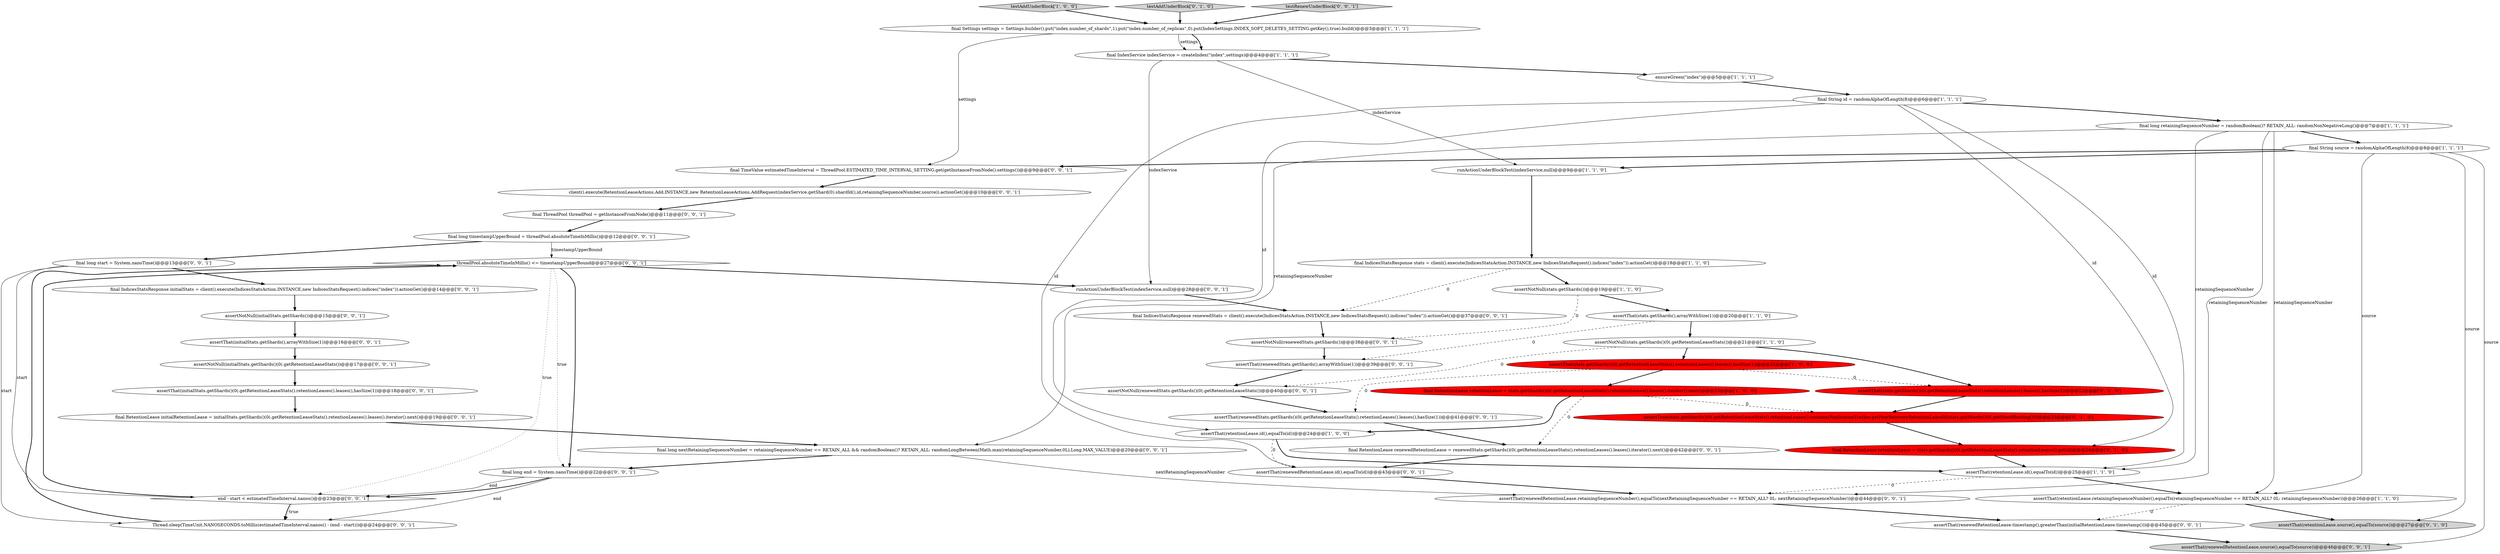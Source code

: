 digraph {
16 [style = filled, label = "testAddUnderBlock['1', '0', '0']", fillcolor = lightgray, shape = diamond image = "AAA0AAABBB1BBB"];
44 [style = filled, label = "assertThat(renewedRetentionLease.id(),equalTo(id))@@@43@@@['0', '0', '1']", fillcolor = white, shape = ellipse image = "AAA0AAABBB3BBB"];
14 [style = filled, label = "final Settings settings = Settings.builder().put(\"index.number_of_shards\",1).put(\"index.number_of_replicas\",0).put(IndexSettings.INDEX_SOFT_DELETES_SETTING.getKey(),true).build()@@@3@@@['1', '1', '1']", fillcolor = white, shape = ellipse image = "AAA0AAABBB1BBB"];
37 [style = filled, label = "assertThat(renewedRetentionLease.retainingSequenceNumber(),equalTo(nextRetainingSequenceNumber == RETAIN_ALL? 0L: nextRetainingSequenceNumber))@@@44@@@['0', '0', '1']", fillcolor = white, shape = ellipse image = "AAA0AAABBB3BBB"];
43 [style = filled, label = "final long timestampUpperBound = threadPool.absoluteTimeInMillis()@@@12@@@['0', '0', '1']", fillcolor = white, shape = ellipse image = "AAA0AAABBB3BBB"];
22 [style = filled, label = "threadPool.absoluteTimeInMillis() <= timestampUpperBound@@@27@@@['0', '0', '1']", fillcolor = white, shape = diamond image = "AAA0AAABBB3BBB"];
20 [style = filled, label = "assertThat(stats.getShards()(0(.getRetentionLeaseStats().retentionLeases().leases(),hasSize(2))@@@22@@@['0', '1', '0']", fillcolor = red, shape = ellipse image = "AAA1AAABBB2BBB"];
3 [style = filled, label = "assertThat(retentionLease.id(),equalTo(id))@@@24@@@['1', '0', '0']", fillcolor = white, shape = ellipse image = "AAA0AAABBB1BBB"];
2 [style = filled, label = "final long retainingSequenceNumber = randomBoolean()? RETAIN_ALL: randomNonNegativeLong()@@@7@@@['1', '1', '1']", fillcolor = white, shape = ellipse image = "AAA0AAABBB1BBB"];
29 [style = filled, label = "assertThat(renewedRetentionLease.timestamp(),greaterThan(initialRetentionLease.timestamp()))@@@45@@@['0', '0', '1']", fillcolor = white, shape = ellipse image = "AAA0AAABBB3BBB"];
42 [style = filled, label = "assertNotNull(renewedStats.getShards()(0(.getRetentionLeaseStats())@@@40@@@['0', '0', '1']", fillcolor = white, shape = ellipse image = "AAA0AAABBB3BBB"];
13 [style = filled, label = "assertThat(retentionLease.retainingSequenceNumber(),equalTo(retainingSequenceNumber == RETAIN_ALL? 0L: retainingSequenceNumber))@@@26@@@['1', '1', '0']", fillcolor = white, shape = ellipse image = "AAA0AAABBB1BBB"];
47 [style = filled, label = "final IndicesStatsResponse renewedStats = client().execute(IndicesStatsAction.INSTANCE,new IndicesStatsRequest().indices(\"index\")).actionGet()@@@37@@@['0', '0', '1']", fillcolor = white, shape = ellipse image = "AAA0AAABBB3BBB"];
6 [style = filled, label = "final String id = randomAlphaOfLength(8)@@@6@@@['1', '1', '1']", fillcolor = white, shape = ellipse image = "AAA0AAABBB1BBB"];
8 [style = filled, label = "final String source = randomAlphaOfLength(8)@@@8@@@['1', '1', '1']", fillcolor = white, shape = ellipse image = "AAA0AAABBB1BBB"];
21 [style = filled, label = "assertThat(retentionLease.source(),equalTo(source))@@@27@@@['0', '1', '0']", fillcolor = lightgray, shape = ellipse image = "AAA0AAABBB2BBB"];
30 [style = filled, label = "assertThat(initialStats.getShards(),arrayWithSize(1))@@@16@@@['0', '0', '1']", fillcolor = white, shape = ellipse image = "AAA0AAABBB3BBB"];
7 [style = filled, label = "ensureGreen(\"index\")@@@5@@@['1', '1', '1']", fillcolor = white, shape = ellipse image = "AAA0AAABBB1BBB"];
48 [style = filled, label = "assertNotNull(initialStats.getShards())@@@15@@@['0', '0', '1']", fillcolor = white, shape = ellipse image = "AAA0AAABBB3BBB"];
31 [style = filled, label = "assertThat(renewedStats.getShards()(0(.getRetentionLeaseStats().retentionLeases().leases(),hasSize(1))@@@41@@@['0', '0', '1']", fillcolor = white, shape = ellipse image = "AAA0AAABBB3BBB"];
46 [style = filled, label = "final ThreadPool threadPool = getInstanceFromNode()@@@11@@@['0', '0', '1']", fillcolor = white, shape = ellipse image = "AAA0AAABBB3BBB"];
38 [style = filled, label = "end - start < estimatedTimeInterval.nanos()@@@23@@@['0', '0', '1']", fillcolor = white, shape = diamond image = "AAA0AAABBB3BBB"];
9 [style = filled, label = "assertThat(stats.getShards(),arrayWithSize(1))@@@20@@@['1', '1', '0']", fillcolor = white, shape = ellipse image = "AAA0AAABBB1BBB"];
25 [style = filled, label = "Thread.sleep(TimeUnit.NANOSECONDS.toMillis(estimatedTimeInterval.nanos() - (end - start)))@@@24@@@['0', '0', '1']", fillcolor = white, shape = ellipse image = "AAA0AAABBB3BBB"];
1 [style = filled, label = "final IndicesStatsResponse stats = client().execute(IndicesStatsAction.INSTANCE,new IndicesStatsRequest().indices(\"index\")).actionGet()@@@18@@@['1', '1', '0']", fillcolor = white, shape = ellipse image = "AAA0AAABBB1BBB"];
18 [style = filled, label = "testAddUnderBlock['0', '1', '0']", fillcolor = lightgray, shape = diamond image = "AAA0AAABBB2BBB"];
28 [style = filled, label = "final TimeValue estimatedTimeInterval = ThreadPool.ESTIMATED_TIME_INTERVAL_SETTING.get(getInstanceFromNode().settings())@@@9@@@['0', '0', '1']", fillcolor = white, shape = ellipse image = "AAA0AAABBB3BBB"];
11 [style = filled, label = "assertThat(stats.getShards()(0(.getRetentionLeaseStats().retentionLeases().leases(),hasSize(1))@@@22@@@['1', '0', '0']", fillcolor = red, shape = ellipse image = "AAA1AAABBB1BBB"];
36 [style = filled, label = "assertThat(renewedStats.getShards(),arrayWithSize(1))@@@39@@@['0', '0', '1']", fillcolor = white, shape = ellipse image = "AAA0AAABBB3BBB"];
34 [style = filled, label = "final long start = System.nanoTime()@@@13@@@['0', '0', '1']", fillcolor = white, shape = ellipse image = "AAA0AAABBB3BBB"];
45 [style = filled, label = "final long nextRetainingSequenceNumber = retainingSequenceNumber == RETAIN_ALL && randomBoolean()? RETAIN_ALL: randomLongBetween(Math.max(retainingSequenceNumber,0L),Long.MAX_VALUE)@@@20@@@['0', '0', '1']", fillcolor = white, shape = ellipse image = "AAA0AAABBB3BBB"];
19 [style = filled, label = "final RetentionLease retentionLease = stats.getShards()(0(.getRetentionLeaseStats().retentionLeases().get(id)@@@24@@@['0', '1', '0']", fillcolor = red, shape = ellipse image = "AAA1AAABBB2BBB"];
24 [style = filled, label = "final long end = System.nanoTime()@@@22@@@['0', '0', '1']", fillcolor = white, shape = ellipse image = "AAA0AAABBB3BBB"];
0 [style = filled, label = "assertNotNull(stats.getShards())@@@19@@@['1', '1', '0']", fillcolor = white, shape = ellipse image = "AAA0AAABBB1BBB"];
32 [style = filled, label = "assertNotNull(initialStats.getShards()(0(.getRetentionLeaseStats())@@@17@@@['0', '0', '1']", fillcolor = white, shape = ellipse image = "AAA0AAABBB3BBB"];
35 [style = filled, label = "final IndicesStatsResponse initialStats = client().execute(IndicesStatsAction.INSTANCE,new IndicesStatsRequest().indices(\"index\")).actionGet()@@@14@@@['0', '0', '1']", fillcolor = white, shape = ellipse image = "AAA0AAABBB3BBB"];
41 [style = filled, label = "runActionUnderBlockTest(indexService,null)@@@28@@@['0', '0', '1']", fillcolor = white, shape = ellipse image = "AAA0AAABBB3BBB"];
17 [style = filled, label = "assertTrue(stats.getShards()(0(.getRetentionLeaseStats().retentionLeases().contains(ReplicationTracker.getPeerRecoveryRetentionLeaseId(stats.getShards()(0(.getShardRouting())))@@@23@@@['0', '1', '0']", fillcolor = red, shape = ellipse image = "AAA1AAABBB2BBB"];
40 [style = filled, label = "assertThat(initialStats.getShards()(0(.getRetentionLeaseStats().retentionLeases().leases(),hasSize(1))@@@18@@@['0', '0', '1']", fillcolor = white, shape = ellipse image = "AAA0AAABBB3BBB"];
33 [style = filled, label = "final RetentionLease initialRetentionLease = initialStats.getShards()(0(.getRetentionLeaseStats().retentionLeases().leases().iterator().next()@@@19@@@['0', '0', '1']", fillcolor = white, shape = ellipse image = "AAA0AAABBB3BBB"];
15 [style = filled, label = "assertNotNull(stats.getShards()(0(.getRetentionLeaseStats())@@@21@@@['1', '1', '0']", fillcolor = white, shape = ellipse image = "AAA0AAABBB1BBB"];
39 [style = filled, label = "testRenewUnderBlock['0', '0', '1']", fillcolor = lightgray, shape = diamond image = "AAA0AAABBB3BBB"];
23 [style = filled, label = "final RetentionLease renewedRetentionLease = renewedStats.getShards()(0(.getRetentionLeaseStats().retentionLeases().leases().iterator().next()@@@42@@@['0', '0', '1']", fillcolor = white, shape = ellipse image = "AAA0AAABBB3BBB"];
27 [style = filled, label = "assertNotNull(renewedStats.getShards())@@@38@@@['0', '0', '1']", fillcolor = white, shape = ellipse image = "AAA0AAABBB3BBB"];
49 [style = filled, label = "assertThat(renewedRetentionLease.source(),equalTo(source))@@@46@@@['0', '0', '1']", fillcolor = lightgray, shape = ellipse image = "AAA0AAABBB3BBB"];
12 [style = filled, label = "final RetentionLease retentionLease = stats.getShards()(0(.getRetentionLeaseStats().retentionLeases().leases().iterator().next()@@@23@@@['1', '0', '0']", fillcolor = red, shape = ellipse image = "AAA1AAABBB1BBB"];
10 [style = filled, label = "assertThat(retentionLease.id(),equalTo(id))@@@25@@@['1', '1', '0']", fillcolor = white, shape = ellipse image = "AAA0AAABBB1BBB"];
4 [style = filled, label = "final IndexService indexService = createIndex(\"index\",settings)@@@4@@@['1', '1', '1']", fillcolor = white, shape = ellipse image = "AAA0AAABBB1BBB"];
5 [style = filled, label = "runActionUnderBlockTest(indexService,null)@@@9@@@['1', '1', '0']", fillcolor = white, shape = ellipse image = "AAA0AAABBB1BBB"];
26 [style = filled, label = "client().execute(RetentionLeaseActions.Add.INSTANCE,new RetentionLeaseActions.AddRequest(indexService.getShard(0).shardId(),id,retainingSequenceNumber,source)).actionGet()@@@10@@@['0', '0', '1']", fillcolor = white, shape = ellipse image = "AAA0AAABBB3BBB"];
9->36 [style = dashed, label="0"];
35->48 [style = bold, label=""];
11->20 [style = dashed, label="0"];
25->22 [style = bold, label=""];
6->3 [style = solid, label="id"];
12->17 [style = dashed, label="0"];
39->14 [style = bold, label=""];
47->27 [style = bold, label=""];
45->24 [style = bold, label=""];
15->11 [style = bold, label=""];
22->38 [style = dotted, label="true"];
15->20 [style = bold, label=""];
2->37 [style = solid, label="retainingSequenceNumber"];
16->14 [style = bold, label=""];
33->45 [style = bold, label=""];
24->25 [style = solid, label="end"];
6->44 [style = solid, label="id"];
23->44 [style = bold, label=""];
6->19 [style = solid, label="id"];
26->46 [style = bold, label=""];
8->28 [style = bold, label=""];
14->4 [style = solid, label="settings"];
13->29 [style = dashed, label="0"];
2->13 [style = solid, label="retainingSequenceNumber"];
22->41 [style = bold, label=""];
37->29 [style = bold, label=""];
11->12 [style = bold, label=""];
24->38 [style = bold, label=""];
42->31 [style = bold, label=""];
1->0 [style = bold, label=""];
22->24 [style = dotted, label="true"];
0->27 [style = dashed, label="0"];
6->2 [style = bold, label=""];
3->10 [style = bold, label=""];
5->1 [style = bold, label=""];
8->21 [style = solid, label="source"];
1->47 [style = dashed, label="0"];
8->49 [style = solid, label="source"];
45->37 [style = solid, label="nextRetainingSequenceNumber"];
7->6 [style = bold, label=""];
38->25 [style = bold, label=""];
24->38 [style = solid, label="end"];
44->37 [style = bold, label=""];
34->35 [style = bold, label=""];
43->34 [style = bold, label=""];
36->42 [style = bold, label=""];
14->4 [style = bold, label=""];
46->43 [style = bold, label=""];
8->13 [style = solid, label="source"];
12->23 [style = dashed, label="0"];
2->10 [style = solid, label="retainingSequenceNumber"];
19->10 [style = bold, label=""];
28->26 [style = bold, label=""];
30->32 [style = bold, label=""];
38->25 [style = dotted, label="true"];
29->49 [style = bold, label=""];
4->7 [style = bold, label=""];
34->38 [style = solid, label="start"];
40->33 [style = bold, label=""];
10->13 [style = bold, label=""];
11->31 [style = dashed, label="0"];
32->40 [style = bold, label=""];
12->3 [style = bold, label=""];
41->47 [style = bold, label=""];
48->30 [style = bold, label=""];
6->10 [style = solid, label="id"];
0->9 [style = bold, label=""];
20->17 [style = bold, label=""];
14->28 [style = solid, label="settings"];
27->36 [style = bold, label=""];
31->23 [style = bold, label=""];
3->44 [style = dashed, label="0"];
17->19 [style = bold, label=""];
4->5 [style = solid, label="indexService"];
15->42 [style = dashed, label="0"];
34->25 [style = solid, label="start"];
8->5 [style = bold, label=""];
9->15 [style = bold, label=""];
43->22 [style = solid, label="timestampUpperBound"];
10->37 [style = dashed, label="0"];
2->45 [style = solid, label="retainingSequenceNumber"];
22->24 [style = bold, label=""];
4->41 [style = solid, label="indexService"];
38->22 [style = bold, label=""];
13->21 [style = bold, label=""];
18->14 [style = bold, label=""];
2->8 [style = bold, label=""];
}
